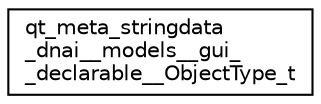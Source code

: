 digraph "Graphical Class Hierarchy"
{
  edge [fontname="Helvetica",fontsize="10",labelfontname="Helvetica",labelfontsize="10"];
  node [fontname="Helvetica",fontsize="10",shape=record];
  rankdir="LR";
  Node1 [label="qt_meta_stringdata\l_dnai__models__gui_\l_declarable__ObjectType_t",height=0.2,width=0.4,color="black", fillcolor="white", style="filled",URL="$structqt__meta__stringdata__dnai____models____gui____declarable_____object_type__t.html"];
}
